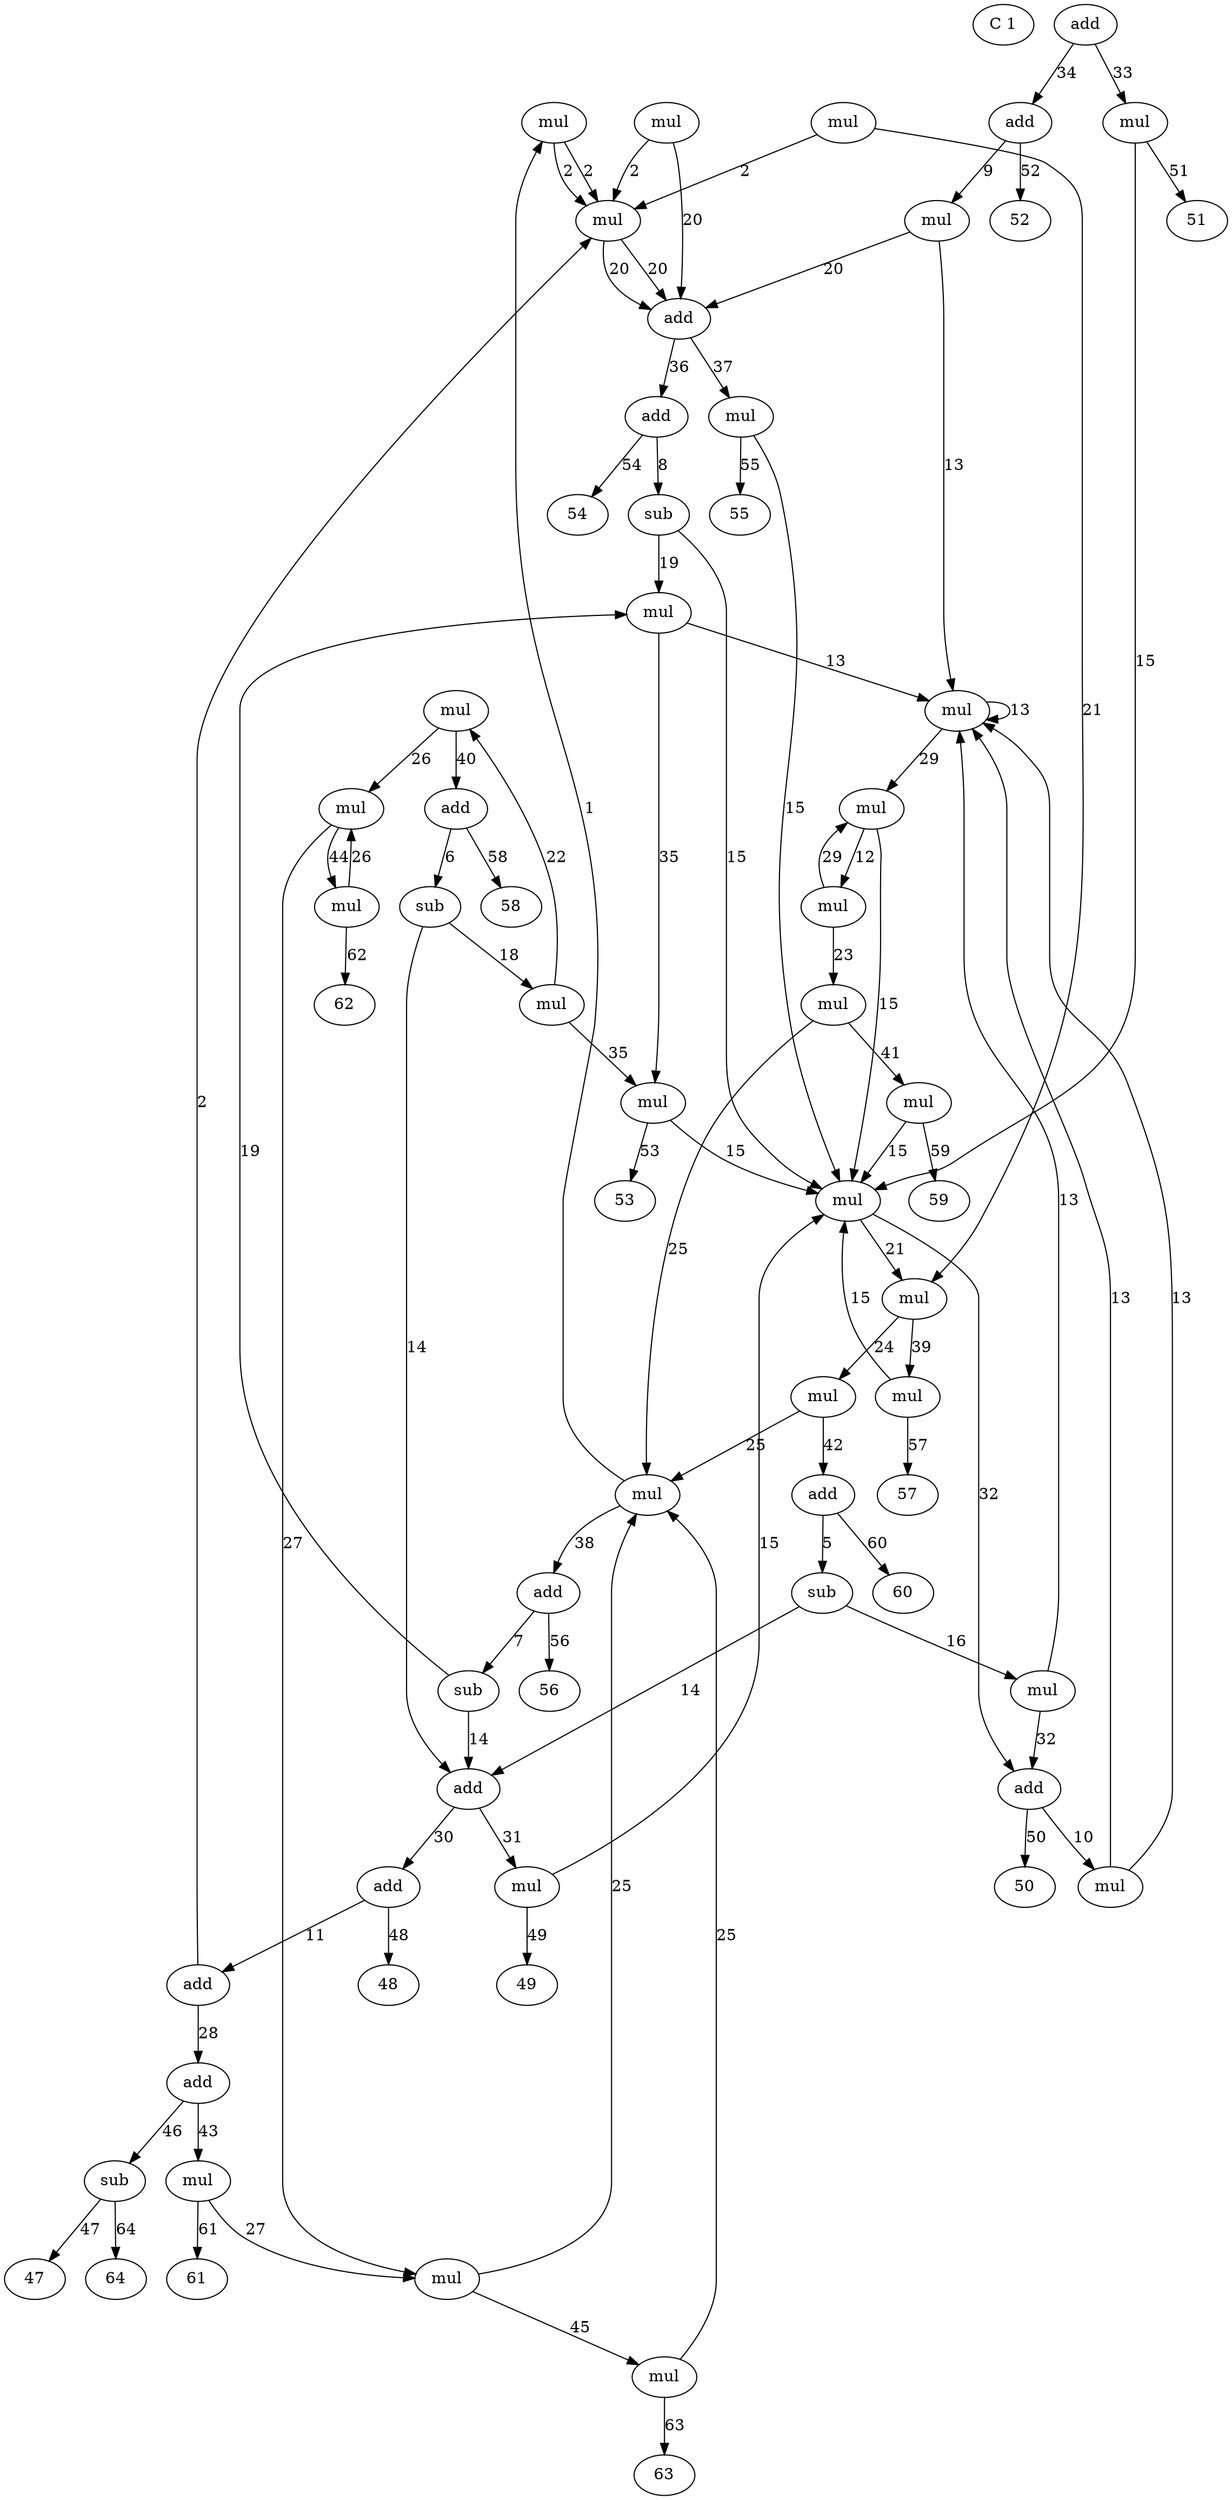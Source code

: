 digraph G {
0 [label="C 1"]
1 [label="mul"]
1 -> 2 [label="2"]
1 -> 2 [label="2"]
2 [label="mul"]
2 -> 20 [label="20"]
2 -> 20 [label="20"]
3 [label="mul"]
3 -> 2 [label="2"]
3 -> 21 [label="21"]
4 [label="mul"]
4 -> 2 [label="2"]
4 -> 20 [label="20"]
5 [label="sub"]
5 -> 14 [label="14"]
5 -> 16 [label="16"]
6 [label="sub"]
6 -> 14 [label="14"]
6 -> 18 [label="18"]
7 [label="sub"]
7 -> 14 [label="14"]
7 -> 19 [label="19"]
8 [label="sub"]
8 -> 15 [label="15"]
8 -> 19 [label="19"]
9 [label="mul"]
9 -> 13 [label="13"]
9 -> 20 [label="20"]
10 [label="mul"]
10 -> 13 [label="13"]
10 -> 13 [label="13"]
11 [label="add"]
11 -> 2 [label="2"]
11 -> 28 [label="28"]
12 [label="mul"]
12 -> 23 [label="23"]
12 -> 29 [label="29"]
13 [label="mul"]
13 -> 13 [label="13"]
13 -> 29 [label="29"]
14 [label="add"]
14 -> 30 [label="30"]
14 -> 31 [label="31"]
15 [label="mul"]
15 -> 21 [label="21"]
15 -> 32 [label="32"]
16 [label="mul"]
16 -> 13 [label="13"]
16 -> 32 [label="32"]
17 [label="add"]
17 -> 33 [label="33"]
17 -> 34 [label="34"]
18 [label="mul"]
18 -> 22 [label="22"]
18 -> 35 [label="35"]
19 [label="mul"]
19 -> 13 [label="13"]
19 -> 35 [label="35"]
20 [label="add"]
20 -> 36 [label="36"]
20 -> 37 [label="37"]
21 [label="mul"]
21 -> 24 [label="24"]
21 -> 39 [label="39"]
22 [label="mul"]
22 -> 26 [label="26"]
22 -> 40 [label="40"]
23 [label="mul"]
23 -> 25 [label="25"]
23 -> 41 [label="41"]
24 [label="mul"]
24 -> 25 [label="25"]
24 -> 42 [label="42"]
25 [label="mul"]
25 -> 1 [label="1"]
25 -> 38 [label="38"]
26 [label="mul"]
26 -> 27 [label="27"]
26 -> 44 [label="44"]
27 [label="mul"]
27 -> 25 [label="25"]
27 -> 45 [label="45"]
28 [label="add"]
28 -> 43 [label="43"]
28 -> 46 [label="46"]
29 [label="mul"]
29 -> 12 [label="12"]
29 -> 15 [label="15"]
30 [label="add"]
30 -> 11 [label="11"]
30 -> 48 [label="48"]
31 [label="mul"]
31 -> 15 [label="15"]
31 -> 49 [label="49"]
32 [label="add"]
32 -> 10 [label="10"]
32 -> 50 [label="50"]
33 [label="mul"]
33 -> 15 [label="15"]
33 -> 51 [label="51"]
34 [label="add"]
34 -> 9 [label="9"]
34 -> 52 [label="52"]
35 [label="mul"]
35 -> 15 [label="15"]
35 -> 53 [label="53"]
36 [label="add"]
36 -> 8 [label="8"]
36 -> 54 [label="54"]
37 [label="mul"]
37 -> 15 [label="15"]
37 -> 55 [label="55"]
38 [label="add"]
38 -> 7 [label="7"]
38 -> 56 [label="56"]
39 [label="mul"]
39 -> 15 [label="15"]
39 -> 57 [label="57"]
40 [label="add"]
40 -> 6 [label="6"]
40 -> 58 [label="58"]
41 [label="mul"]
41 -> 15 [label="15"]
41 -> 59 [label="59"]
42 [label="add"]
42 -> 5 [label="5"]
42 -> 60 [label="60"]
43 [label="mul"]
43 -> 27 [label="27"]
43 -> 61 [label="61"]
44 [label="mul"]
44 -> 26 [label="26"]
44 -> 62 [label="62"]
45 [label="mul"]
45 -> 25 [label="25"]
45 -> 63 [label="63"]
46 [label="sub"]
46 -> 47 [label="47"]
46 -> 64 [label="64"]
}
